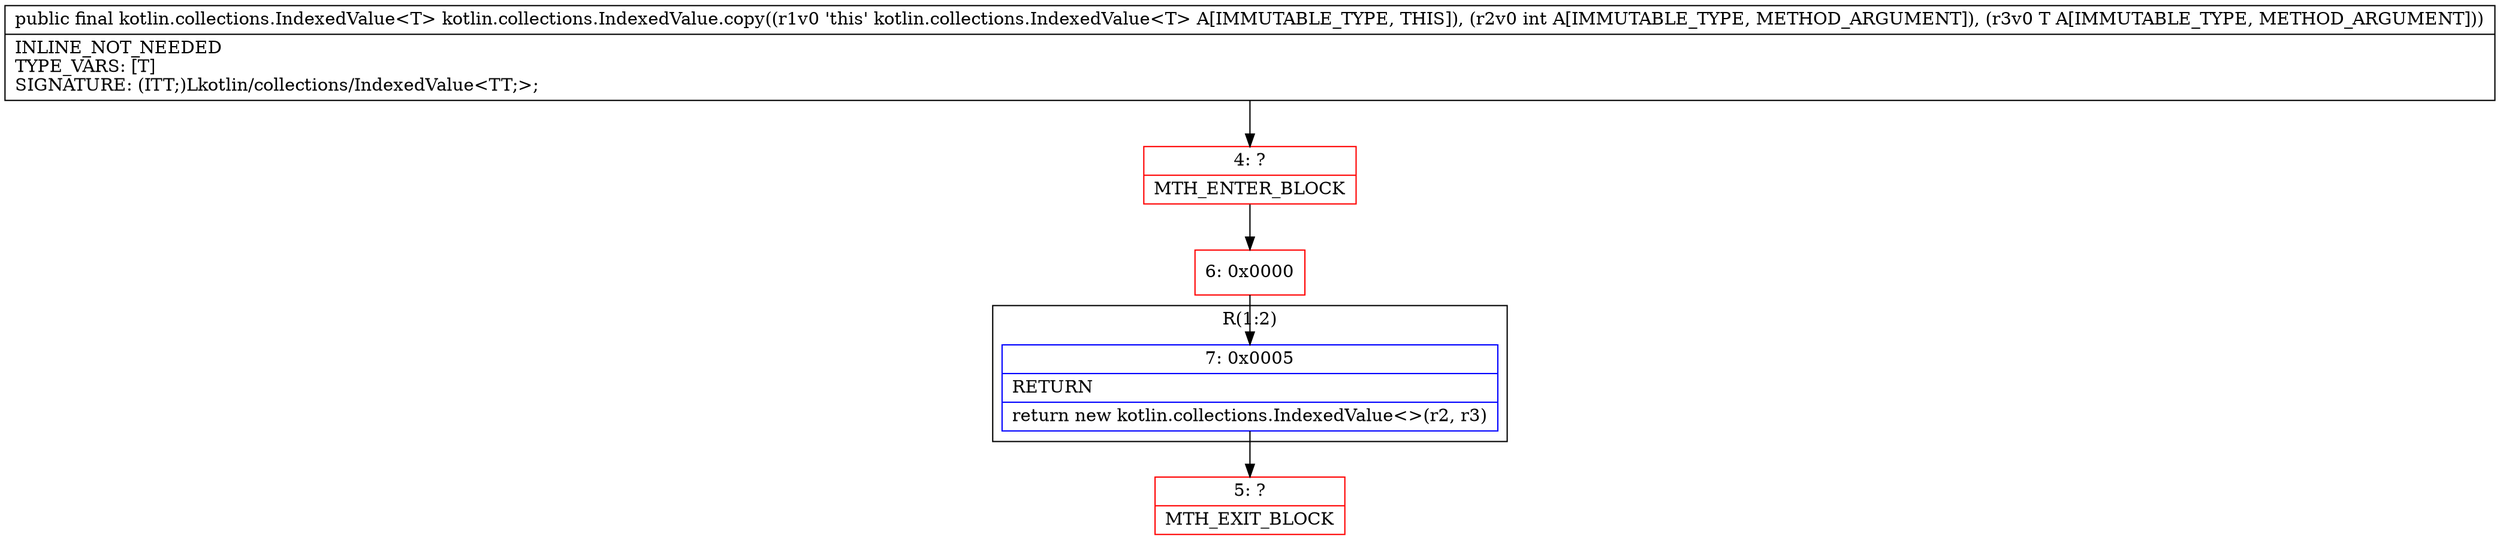 digraph "CFG forkotlin.collections.IndexedValue.copy(ILjava\/lang\/Object;)Lkotlin\/collections\/IndexedValue;" {
subgraph cluster_Region_917927454 {
label = "R(1:2)";
node [shape=record,color=blue];
Node_7 [shape=record,label="{7\:\ 0x0005|RETURN\l|return new kotlin.collections.IndexedValue\<\>(r2, r3)\l}"];
}
Node_4 [shape=record,color=red,label="{4\:\ ?|MTH_ENTER_BLOCK\l}"];
Node_6 [shape=record,color=red,label="{6\:\ 0x0000}"];
Node_5 [shape=record,color=red,label="{5\:\ ?|MTH_EXIT_BLOCK\l}"];
MethodNode[shape=record,label="{public final kotlin.collections.IndexedValue\<T\> kotlin.collections.IndexedValue.copy((r1v0 'this' kotlin.collections.IndexedValue\<T\> A[IMMUTABLE_TYPE, THIS]), (r2v0 int A[IMMUTABLE_TYPE, METHOD_ARGUMENT]), (r3v0 T A[IMMUTABLE_TYPE, METHOD_ARGUMENT]))  | INLINE_NOT_NEEDED\lTYPE_VARS: [T]\lSIGNATURE: (ITT;)Lkotlin\/collections\/IndexedValue\<TT;\>;\l}"];
MethodNode -> Node_4;Node_7 -> Node_5;
Node_4 -> Node_6;
Node_6 -> Node_7;
}

